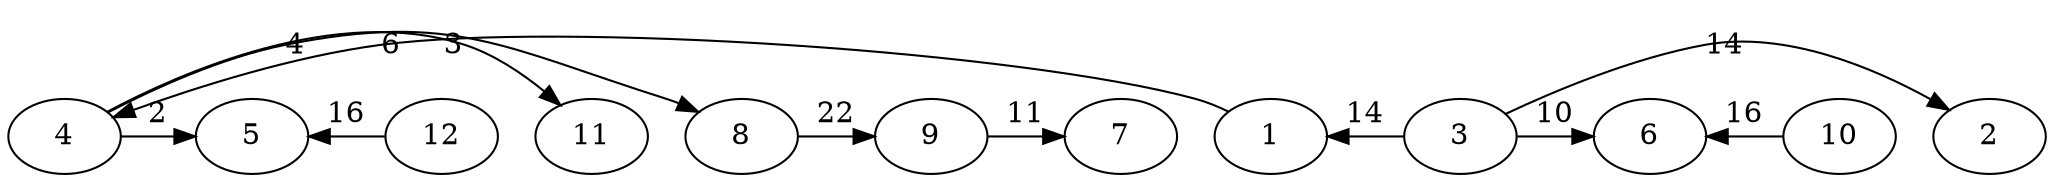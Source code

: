 // The Round Graph
digraph "1_Kruskal_" {
	4 -> 5 [label=2 constraint=false]
	4 -> 11 [label=3 constraint=false]
	4 -> 8 [label=4 constraint=false]
	1 -> 4 [label=6 constraint=false]
	3 -> 6 [label=10 constraint=false]
	9 -> 7 [label=11 constraint=false]
	3 -> 1 [label=14 constraint=false]
	3 -> 2 [label=14 constraint=false]
	10 -> 6 [label=16 constraint=false]
	12 -> 5 [label=16 constraint=false]
	8 -> 9 [label=22 constraint=false]
}

